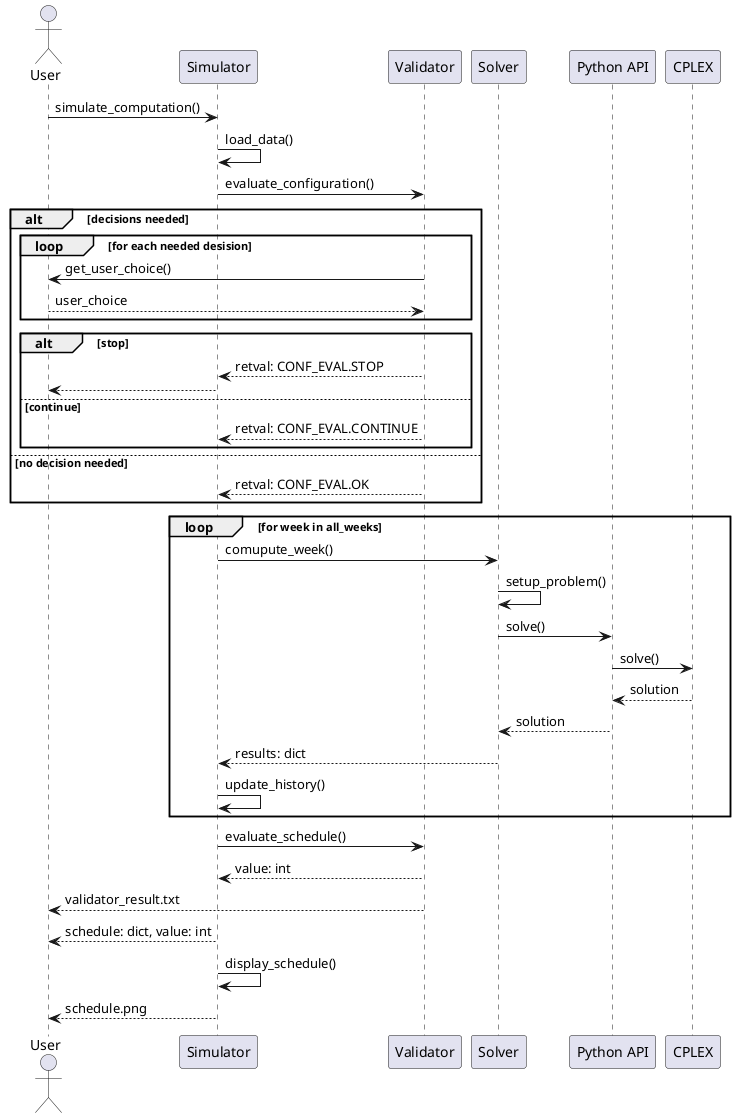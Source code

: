 @startuml Sequence_diagram
actor User
participant "Simulator" as sim
participant "Validator" as val
participant "Solver" as sol
participant "Python API" as api
participant "CPLEX" as cplex

User -> sim: simulate_computation()
sim -> sim: load_data()
sim -> val: evaluate_configuration()

alt decisions needed
        loop for each needed desision 
            val -> User: get_user_choice()
            User --> val: user_choice
        end
    alt stop
        val --> sim: retval: CONF_EVAL.STOP
        sim --> User
    else continue
        val --> sim: retval: CONF_EVAL.CONTINUE
    end
else no decision needed
    val --> sim: retval: CONF_EVAL.OK
end
    

loop for week in all_weeks
    sim -> sol: comupute_week()
    sol -> sol: setup_problem()
    sol -> api: solve()
    api -> cplex: solve()
    cplex --> api: solution
    api --> sol: solution
    sol --> sim: results: dict
    sim -> sim: update_history()
end

sim -> val: evaluate_schedule()
val --> sim: value: int
val --> User: validator_result.txt
sim --> User: schedule: dict, value: int
sim -> sim: display_schedule()
sim --> User: schedule.png

@enduml
